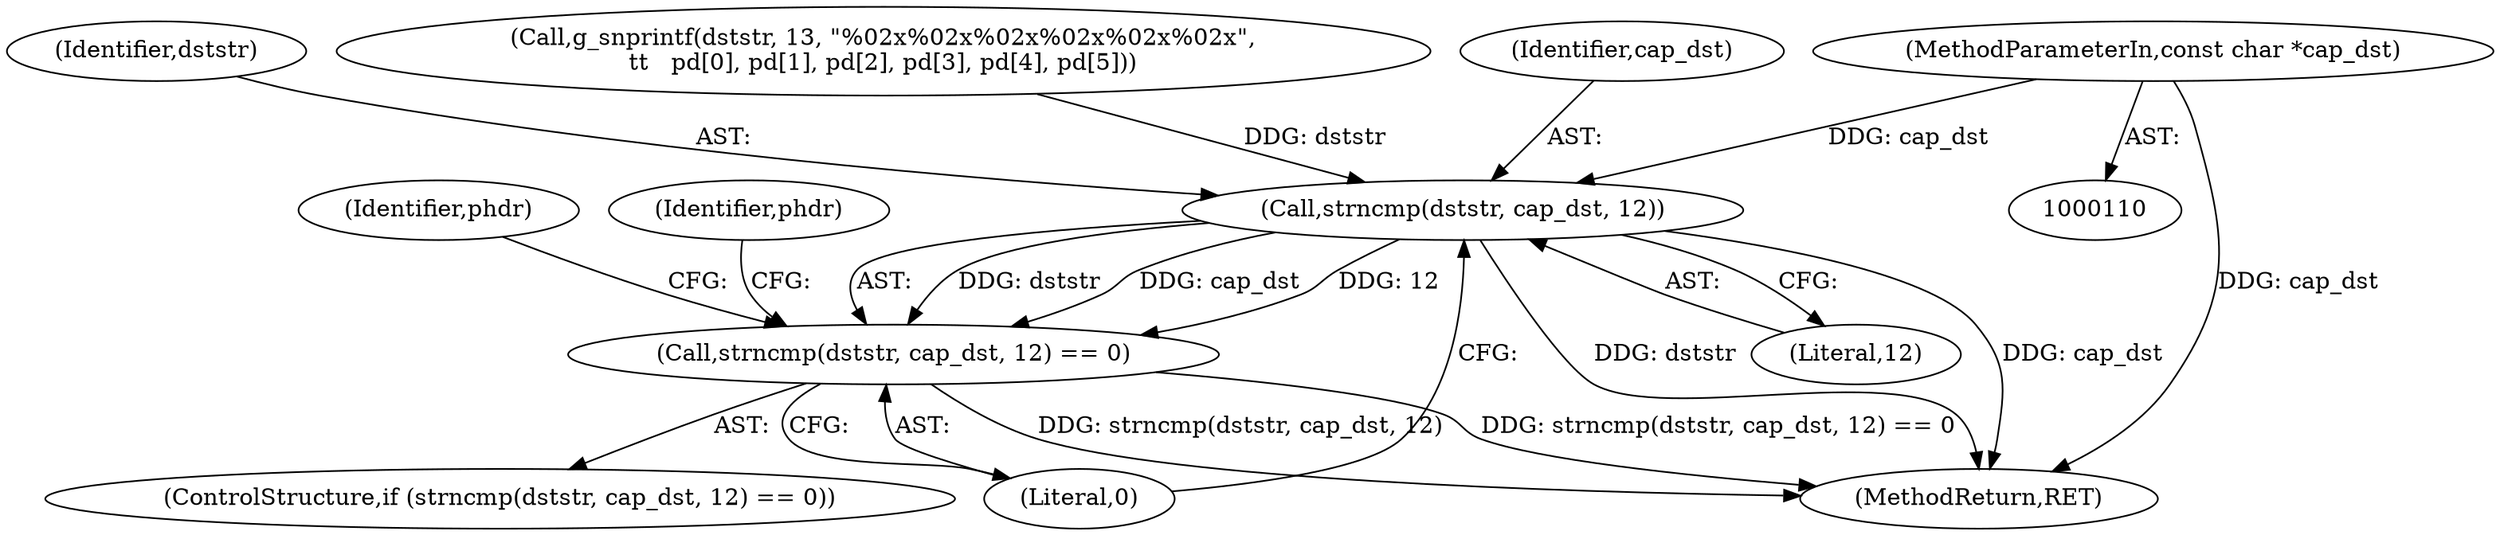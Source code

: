 digraph "0_wireshark_6a140eca7b78b230f1f90a739a32257476513c78_1@pointer" {
"1000114" [label="(MethodParameterIn,const char *cap_dst)"];
"1000278" [label="(Call,strncmp(dststr, cap_dst, 12))"];
"1000277" [label="(Call,strncmp(dststr, cap_dst, 12) == 0)"];
"1000114" [label="(MethodParameterIn,const char *cap_dst)"];
"1000279" [label="(Identifier,dststr)"];
"1000277" [label="(Call,strncmp(dststr, cap_dst, 12) == 0)"];
"1000278" [label="(Call,strncmp(dststr, cap_dst, 12))"];
"1000320" [label="(MethodReturn,RET)"];
"1000254" [label="(Call,g_snprintf(dststr, 13, \"%02x%02x%02x%02x%02x%02x\",\n\t\t   pd[0], pd[1], pd[2], pd[3], pd[4], pd[5]))"];
"1000285" [label="(Identifier,phdr)"];
"1000276" [label="(ControlStructure,if (strncmp(dststr, cap_dst, 12) == 0))"];
"1000291" [label="(Identifier,phdr)"];
"1000280" [label="(Identifier,cap_dst)"];
"1000281" [label="(Literal,12)"];
"1000282" [label="(Literal,0)"];
"1000114" -> "1000110"  [label="AST: "];
"1000114" -> "1000320"  [label="DDG: cap_dst"];
"1000114" -> "1000278"  [label="DDG: cap_dst"];
"1000278" -> "1000277"  [label="AST: "];
"1000278" -> "1000281"  [label="CFG: "];
"1000279" -> "1000278"  [label="AST: "];
"1000280" -> "1000278"  [label="AST: "];
"1000281" -> "1000278"  [label="AST: "];
"1000282" -> "1000278"  [label="CFG: "];
"1000278" -> "1000320"  [label="DDG: cap_dst"];
"1000278" -> "1000320"  [label="DDG: dststr"];
"1000278" -> "1000277"  [label="DDG: dststr"];
"1000278" -> "1000277"  [label="DDG: cap_dst"];
"1000278" -> "1000277"  [label="DDG: 12"];
"1000254" -> "1000278"  [label="DDG: dststr"];
"1000277" -> "1000276"  [label="AST: "];
"1000277" -> "1000282"  [label="CFG: "];
"1000282" -> "1000277"  [label="AST: "];
"1000285" -> "1000277"  [label="CFG: "];
"1000291" -> "1000277"  [label="CFG: "];
"1000277" -> "1000320"  [label="DDG: strncmp(dststr, cap_dst, 12)"];
"1000277" -> "1000320"  [label="DDG: strncmp(dststr, cap_dst, 12) == 0"];
}
